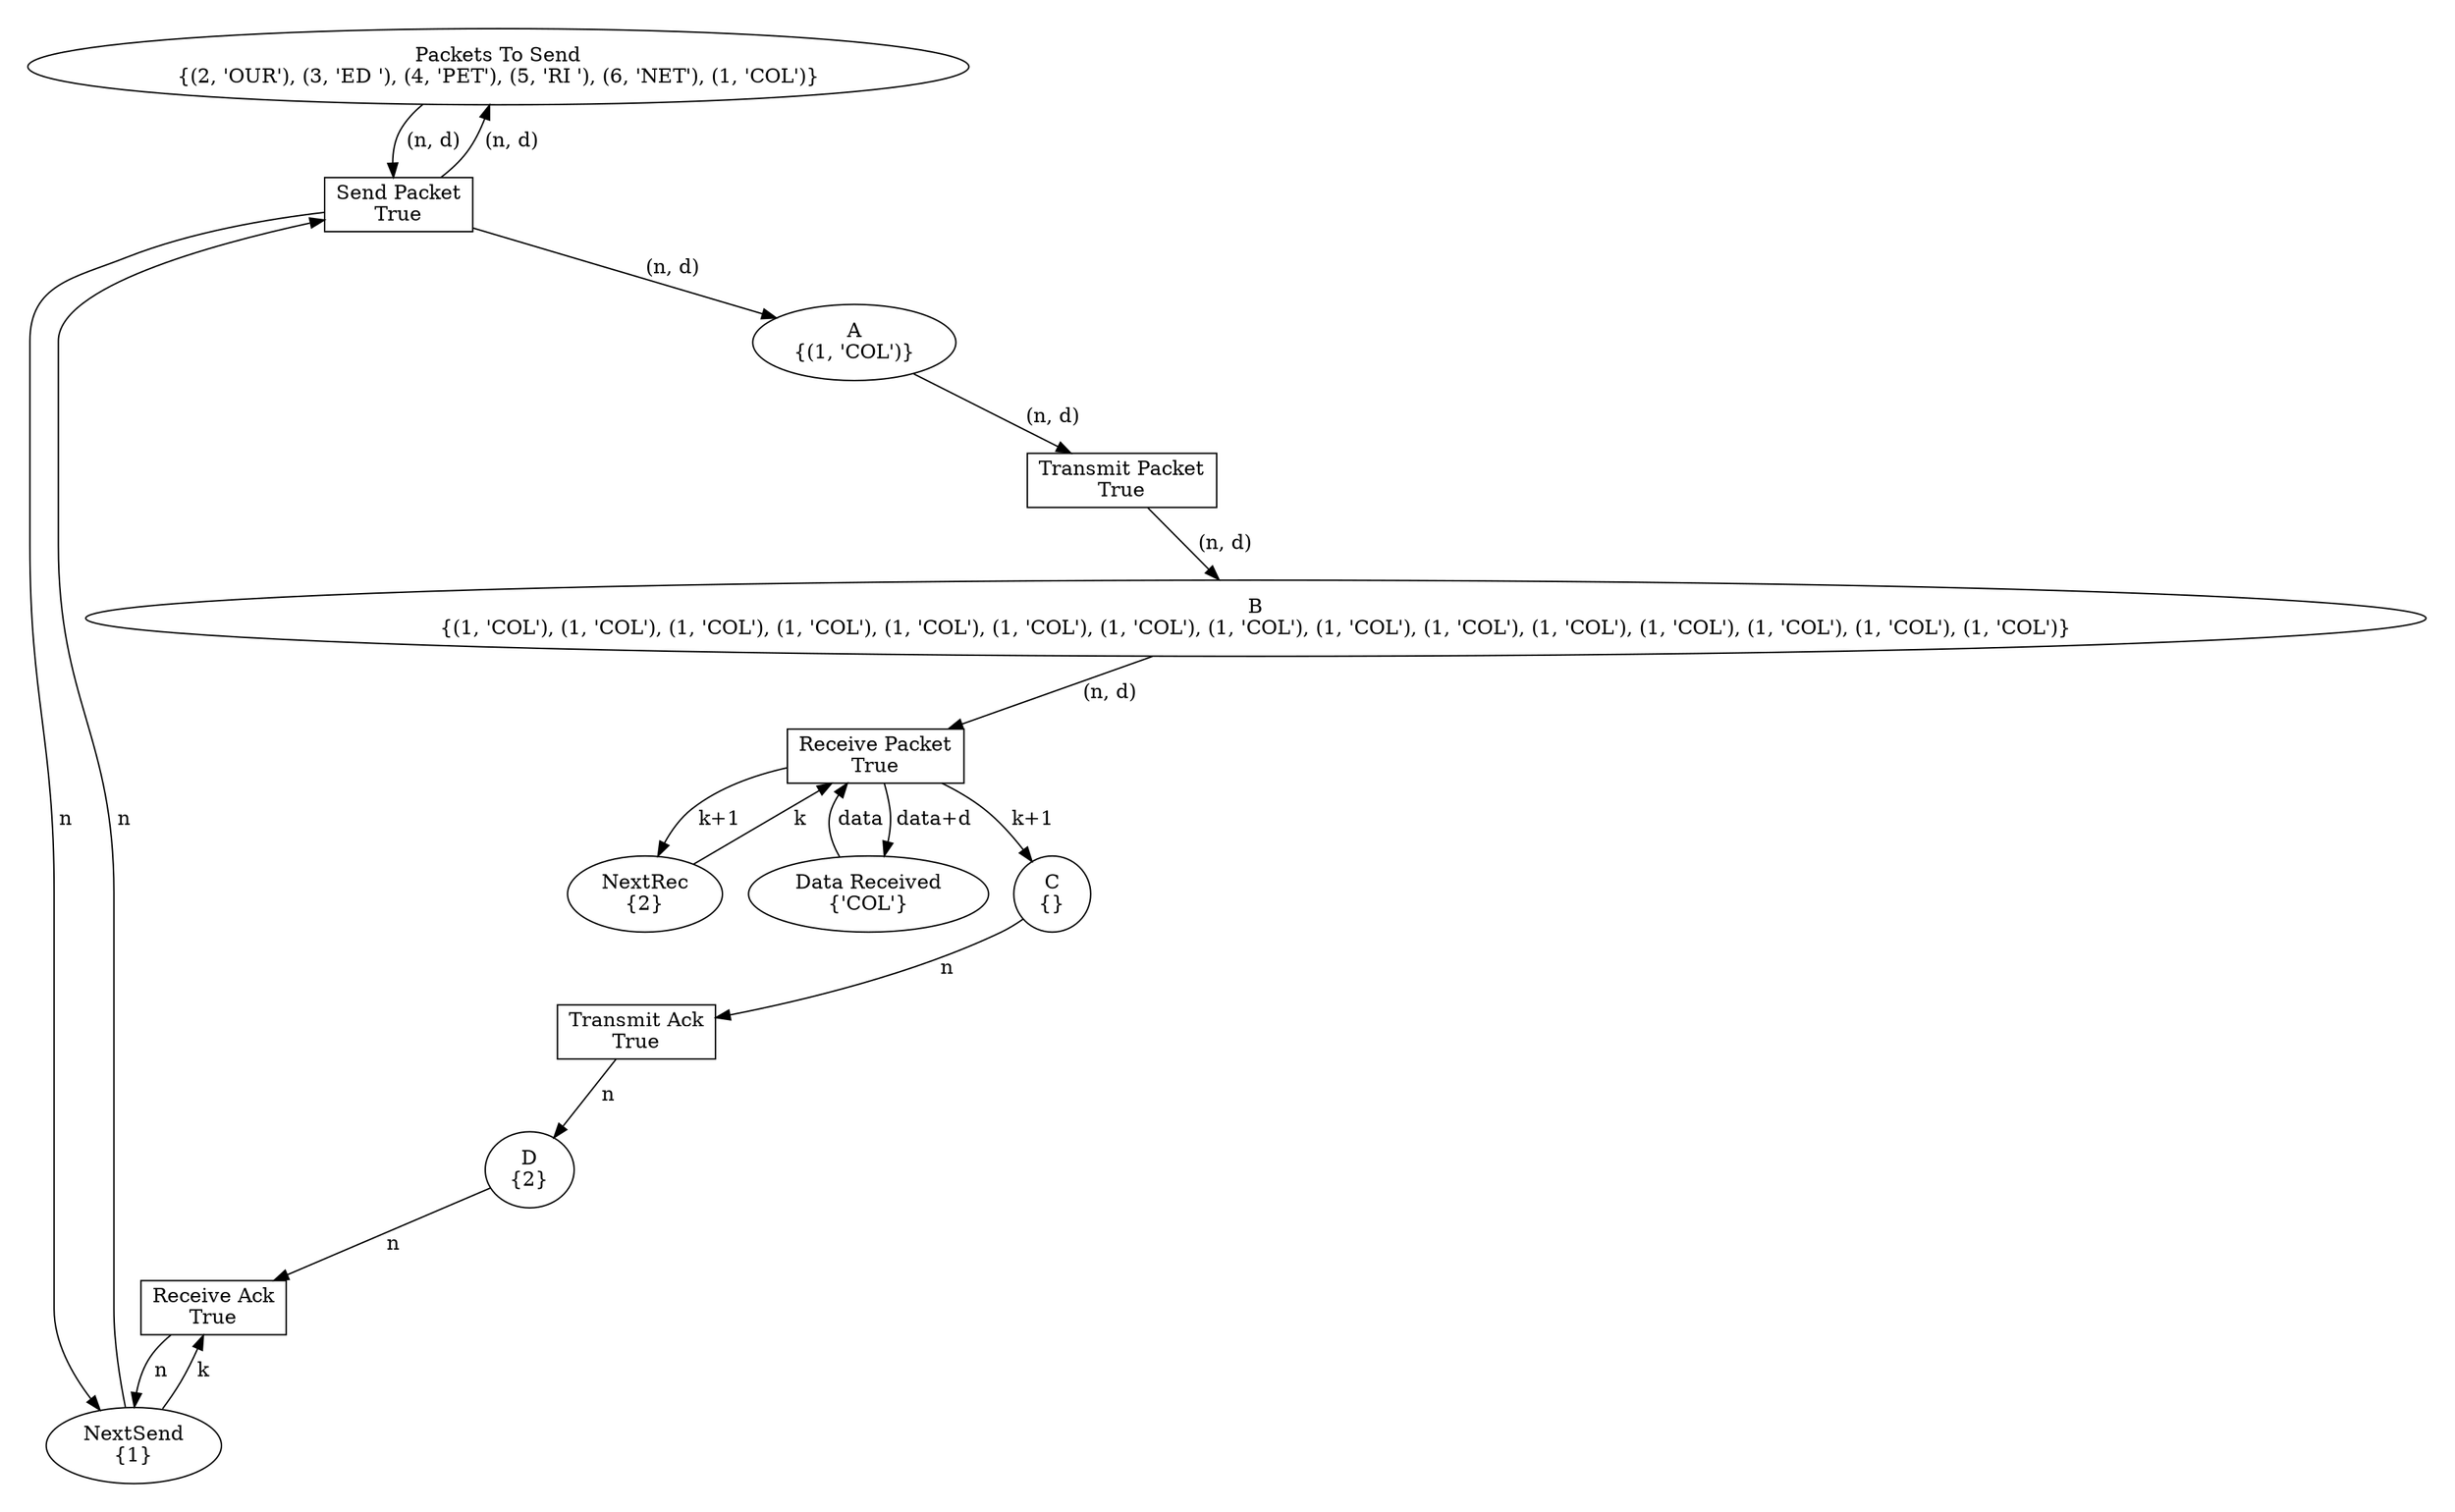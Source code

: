 digraph {
  node [label="N", fillcolor="#FFFFFF", fontcolor="#000000", style=filled];
  edge [style="solid"];
  graph [splines="true", overlap="false"];
  subgraph cluster_2446046802256 {
    graph [
      style="invis"
    ];
    node_0
      [
        shape="ellipse"
        label="Packets To Send\n{(2, 'OUR'), (3, 'ED '), (4, 'PET'), (5, 'RI '), (6, 'NET'), (1, 'COL')}"
        tooltip="Packets To Send"
        id="node_0"
      ];
    node_1
      [
        shape="ellipse"
        label="B\n{(1, 'COL'), (1, 'COL'), (1, 'COL'), (1, 'COL'), (1, 'COL'), (1, 'COL'), (1, 'COL'), (1, 'COL'), (1, 'COL'), (1, 'COL'), (1, 'COL'), (1, 'COL'), (1, 'COL'), (1, 'COL'), (1, 'COL')}"
        tooltip="B"
        id="node_1"
      ];
    node_10
      [
        shape="rectangle"
        label="Receive Packet\nTrue"
        tooltip="Receive Packet"
        id="node_10"
      ];
    node_11
      [
        shape="rectangle"
        label="Transmit Ack\nTrue"
        tooltip="Transmit Ack"
        id="node_11"
      ];
    node_12
      [
        shape="rectangle"
        label="Receive Ack\nTrue"
        tooltip="Receive Ack"
        id="node_12"
      ];
    node_2
      [
        shape="ellipse"
        label="Data Received\n{'COL'}"
        tooltip="Data Received"
        id="node_2"
      ];
    node_3
      [
        shape="ellipse"
        label="NextSend\n{1}"
        tooltip="NextSend"
        id="node_3"
      ];
    node_4
      [
        shape="ellipse"
        label="A\n{(1, 'COL')}"
        tooltip="A"
        id="node_4"
      ];
    node_5
      [
        shape="ellipse"
        label="D\n{2}"
        tooltip="D"
        id="node_5"
      ];
    node_6
      [
        shape="ellipse"
        label="C\n{}"
        tooltip="C"
        id="node_6"
      ];
    node_7
      [
        shape="ellipse"
        label="NextRec\n{2}"
        tooltip="NextRec"
        id="node_7"
      ];
    node_8
      [
        shape="rectangle"
        label="Send Packet\nTrue"
        tooltip="Send Packet"
        id="node_8"
      ];
    node_9
      [
        shape="rectangle"
        label="Transmit Packet\nTrue"
        tooltip="Transmit Packet"
        id="node_9"
      ];
    node_0 -> node_8
      [
        arrowhead="normal"
        label=" (n, d) "
      ];
    node_3 -> node_8
      [
        arrowhead="normal"
        label=" n "
      ];
    node_8 -> node_0
      [
        arrowhead="normal"
        label=" (n, d) "
      ];
    node_8 -> node_3
      [
        arrowhead="normal"
        label=" n "
      ];
    node_8 -> node_4
      [
        arrowhead="normal"
        label=" (n, d) "
      ];
    node_4 -> node_9
      [
        arrowhead="normal"
        label=" (n, d) "
      ];
    node_9 -> node_1
      [
        arrowhead="normal"
        label=" (n, d) "
      ];
    node_1 -> node_10
      [
        arrowhead="normal"
        label=" (n, d) "
      ];
    node_2 -> node_10
      [
        arrowhead="normal"
        label=" data "
      ];
    node_7 -> node_10
      [
        arrowhead="normal"
        label=" k "
      ];
    node_10 -> node_2
      [
        arrowhead="normal"
        label=" data+d "
      ];
    node_10 -> node_6
      [
        arrowhead="normal"
        label=" k+1 "
      ];
    node_10 -> node_7
      [
        arrowhead="normal"
        label=" k+1 "
      ];
    node_6 -> node_11
      [
        arrowhead="normal"
        label=" n "
      ];
    node_11 -> node_5
      [
        arrowhead="normal"
        label=" n "
      ];
    node_5 -> node_12
      [
        arrowhead="normal"
        label=" n "
      ];
    node_3 -> node_12
      [
        arrowhead="normal"
        label=" k "
      ];
    node_12 -> node_3
      [
        arrowhead="normal"
        label=" n "
      ];
  }
}